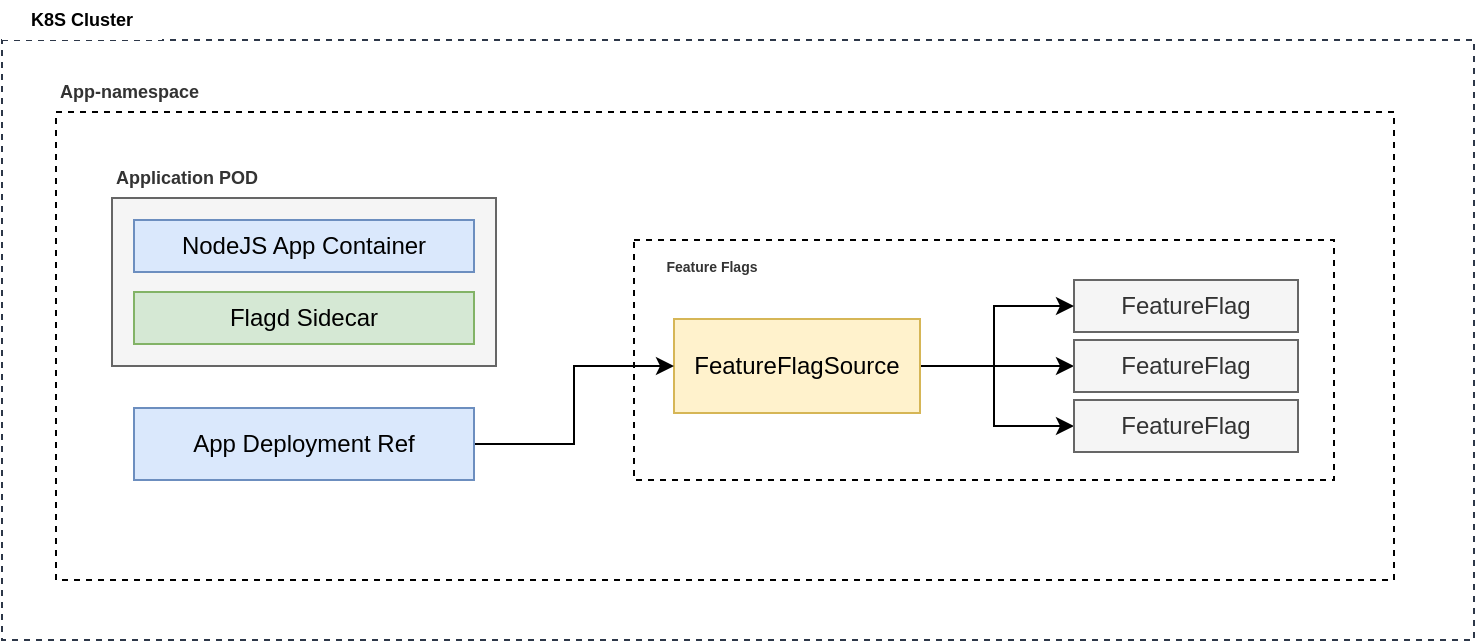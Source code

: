 <mxfile version="24.5.1" type="device">
  <diagram id="CNRvUmCUOl8FaEi8uVfI" name="growthbook">
    <mxGraphModel dx="1141" dy="424" grid="1" gridSize="10" guides="1" tooltips="1" connect="1" arrows="1" fold="1" page="1" pageScale="1" pageWidth="850" pageHeight="1100" math="0" shadow="0">
      <root>
        <mxCell id="0" />
        <mxCell id="1" parent="0" />
        <mxCell id="KcPOCeWXQUCBt0vuWGm0-2" value="" style="whiteSpace=wrap;html=1;dashed=1;strokeColor=#2D3748;" parent="1" vertex="1">
          <mxGeometry x="154" y="170" width="736" height="300" as="geometry" />
        </mxCell>
        <mxCell id="KcPOCeWXQUCBt0vuWGm0-9" value="" style="whiteSpace=wrap;html=1;fillColor=default;dashed=1;" parent="1" vertex="1">
          <mxGeometry x="181" y="206" width="669" height="234" as="geometry" />
        </mxCell>
        <mxCell id="KcPOCeWXQUCBt0vuWGm0-11" value="App-namespace" style="whiteSpace=wrap;html=1;fontSize=9;fillColor=none;fontColor=#333333;strokeColor=none;fontStyle=1;align=left;" parent="1" vertex="1">
          <mxGeometry x="181" y="186" width="80" height="20" as="geometry" />
        </mxCell>
        <mxCell id="KcPOCeWXQUCBt0vuWGm0-12" value="" style="whiteSpace=wrap;html=1;container=0;fillColor=#f5f5f5;fontColor=#333333;strokeColor=#666666;" parent="1" vertex="1">
          <mxGeometry x="209" y="249" width="192" height="84" as="geometry" />
        </mxCell>
        <mxCell id="FQWdSzfLES44VIhiBNn8-4" value="" style="whiteSpace=wrap;html=1;container=0;dashed=1;" vertex="1" parent="1">
          <mxGeometry x="470" y="270" width="350" height="120" as="geometry" />
        </mxCell>
        <mxCell id="FQWdSzfLES44VIhiBNn8-6" value="Feature Flags" style="whiteSpace=wrap;html=1;fontSize=7;fillColor=none;strokeColor=none;fontColor=#333333;fontStyle=1" vertex="1" parent="1">
          <mxGeometry x="480" y="278" width="58" height="12" as="geometry" />
        </mxCell>
        <mxCell id="FQWdSzfLES44VIhiBNn8-7" value="FeatureFlag" style="whiteSpace=wrap;html=1;fontSize=12;fillColor=#f5f5f5;fontColor=#333333;strokeColor=#666666;" vertex="1" parent="1">
          <mxGeometry x="690" y="290" width="112" height="26" as="geometry" />
        </mxCell>
        <mxCell id="FQWdSzfLES44VIhiBNn8-24" style="edgeStyle=orthogonalEdgeStyle;rounded=0;orthogonalLoop=1;jettySize=auto;html=1;entryX=0;entryY=0.5;entryDx=0;entryDy=0;" edge="1" parent="1" source="FQWdSzfLES44VIhiBNn8-9" target="FQWdSzfLES44VIhiBNn8-7">
          <mxGeometry relative="1" as="geometry">
            <Array as="points">
              <mxPoint x="650" y="333" />
              <mxPoint x="650" y="303" />
            </Array>
          </mxGeometry>
        </mxCell>
        <mxCell id="FQWdSzfLES44VIhiBNn8-29" style="edgeStyle=orthogonalEdgeStyle;rounded=0;orthogonalLoop=1;jettySize=auto;html=1;entryX=0;entryY=0.5;entryDx=0;entryDy=0;" edge="1" parent="1" source="FQWdSzfLES44VIhiBNn8-9" target="FQWdSzfLES44VIhiBNn8-26">
          <mxGeometry relative="1" as="geometry" />
        </mxCell>
        <mxCell id="FQWdSzfLES44VIhiBNn8-30" style="edgeStyle=orthogonalEdgeStyle;rounded=0;orthogonalLoop=1;jettySize=auto;html=1;entryX=0;entryY=0.5;entryDx=0;entryDy=0;" edge="1" parent="1" source="FQWdSzfLES44VIhiBNn8-9" target="FQWdSzfLES44VIhiBNn8-27">
          <mxGeometry relative="1" as="geometry">
            <Array as="points">
              <mxPoint x="650" y="333" />
              <mxPoint x="650" y="363" />
            </Array>
          </mxGeometry>
        </mxCell>
        <mxCell id="FQWdSzfLES44VIhiBNn8-9" value="FeatureFlagSource" style="whiteSpace=wrap;html=1;fontSize=12;fillColor=#fff2cc;strokeColor=#d6b656;" vertex="1" parent="1">
          <mxGeometry x="490" y="309.5" width="123" height="47" as="geometry" />
        </mxCell>
        <mxCell id="FQWdSzfLES44VIhiBNn8-21" style="edgeStyle=orthogonalEdgeStyle;rounded=0;orthogonalLoop=1;jettySize=auto;html=1;entryX=0;entryY=0.5;entryDx=0;entryDy=0;" edge="1" parent="1" source="FQWdSzfLES44VIhiBNn8-14" target="FQWdSzfLES44VIhiBNn8-9">
          <mxGeometry relative="1" as="geometry" />
        </mxCell>
        <mxCell id="FQWdSzfLES44VIhiBNn8-14" value="App Deployment Ref" style="whiteSpace=wrap;html=1;fontSize=12;fillColor=#dae8fc;strokeColor=#6c8ebf;" vertex="1" parent="1">
          <mxGeometry x="220" y="354" width="170" height="36" as="geometry" />
        </mxCell>
        <mxCell id="FQWdSzfLES44VIhiBNn8-17" value="K8S Cluster" style="whiteSpace=wrap;html=1;fontSize=9;fillColor=default;fontColor=#000000;strokeColor=none;fontStyle=1;align=center;" vertex="1" parent="1">
          <mxGeometry x="154" y="150" width="80" height="20" as="geometry" />
        </mxCell>
        <mxCell id="FQWdSzfLES44VIhiBNn8-26" value="FeatureFlag" style="whiteSpace=wrap;html=1;fontSize=12;fillColor=#f5f5f5;fontColor=#333333;strokeColor=#666666;" vertex="1" parent="1">
          <mxGeometry x="690" y="320" width="112" height="26" as="geometry" />
        </mxCell>
        <mxCell id="FQWdSzfLES44VIhiBNn8-27" value="FeatureFlag" style="whiteSpace=wrap;html=1;fontSize=12;fillColor=#f5f5f5;fontColor=#333333;strokeColor=#666666;" vertex="1" parent="1">
          <mxGeometry x="690" y="350" width="112" height="26" as="geometry" />
        </mxCell>
        <mxCell id="FQWdSzfLES44VIhiBNn8-32" value="NodeJS App Container" style="whiteSpace=wrap;html=1;fillColor=#dae8fc;strokeColor=#6c8ebf;" vertex="1" parent="1">
          <mxGeometry x="220" y="260" width="170" height="26" as="geometry" />
        </mxCell>
        <mxCell id="FQWdSzfLES44VIhiBNn8-33" value="Flagd Sidecar" style="whiteSpace=wrap;html=1;fillColor=#d5e8d4;strokeColor=#82b366;" vertex="1" parent="1">
          <mxGeometry x="220" y="296" width="170" height="26" as="geometry" />
        </mxCell>
        <mxCell id="FQWdSzfLES44VIhiBNn8-34" value="Application POD" style="whiteSpace=wrap;html=1;fontSize=9;fillColor=none;fontColor=#333333;strokeColor=none;fontStyle=1;align=left;" vertex="1" parent="1">
          <mxGeometry x="209" y="229" width="80" height="20" as="geometry" />
        </mxCell>
      </root>
    </mxGraphModel>
  </diagram>
</mxfile>
